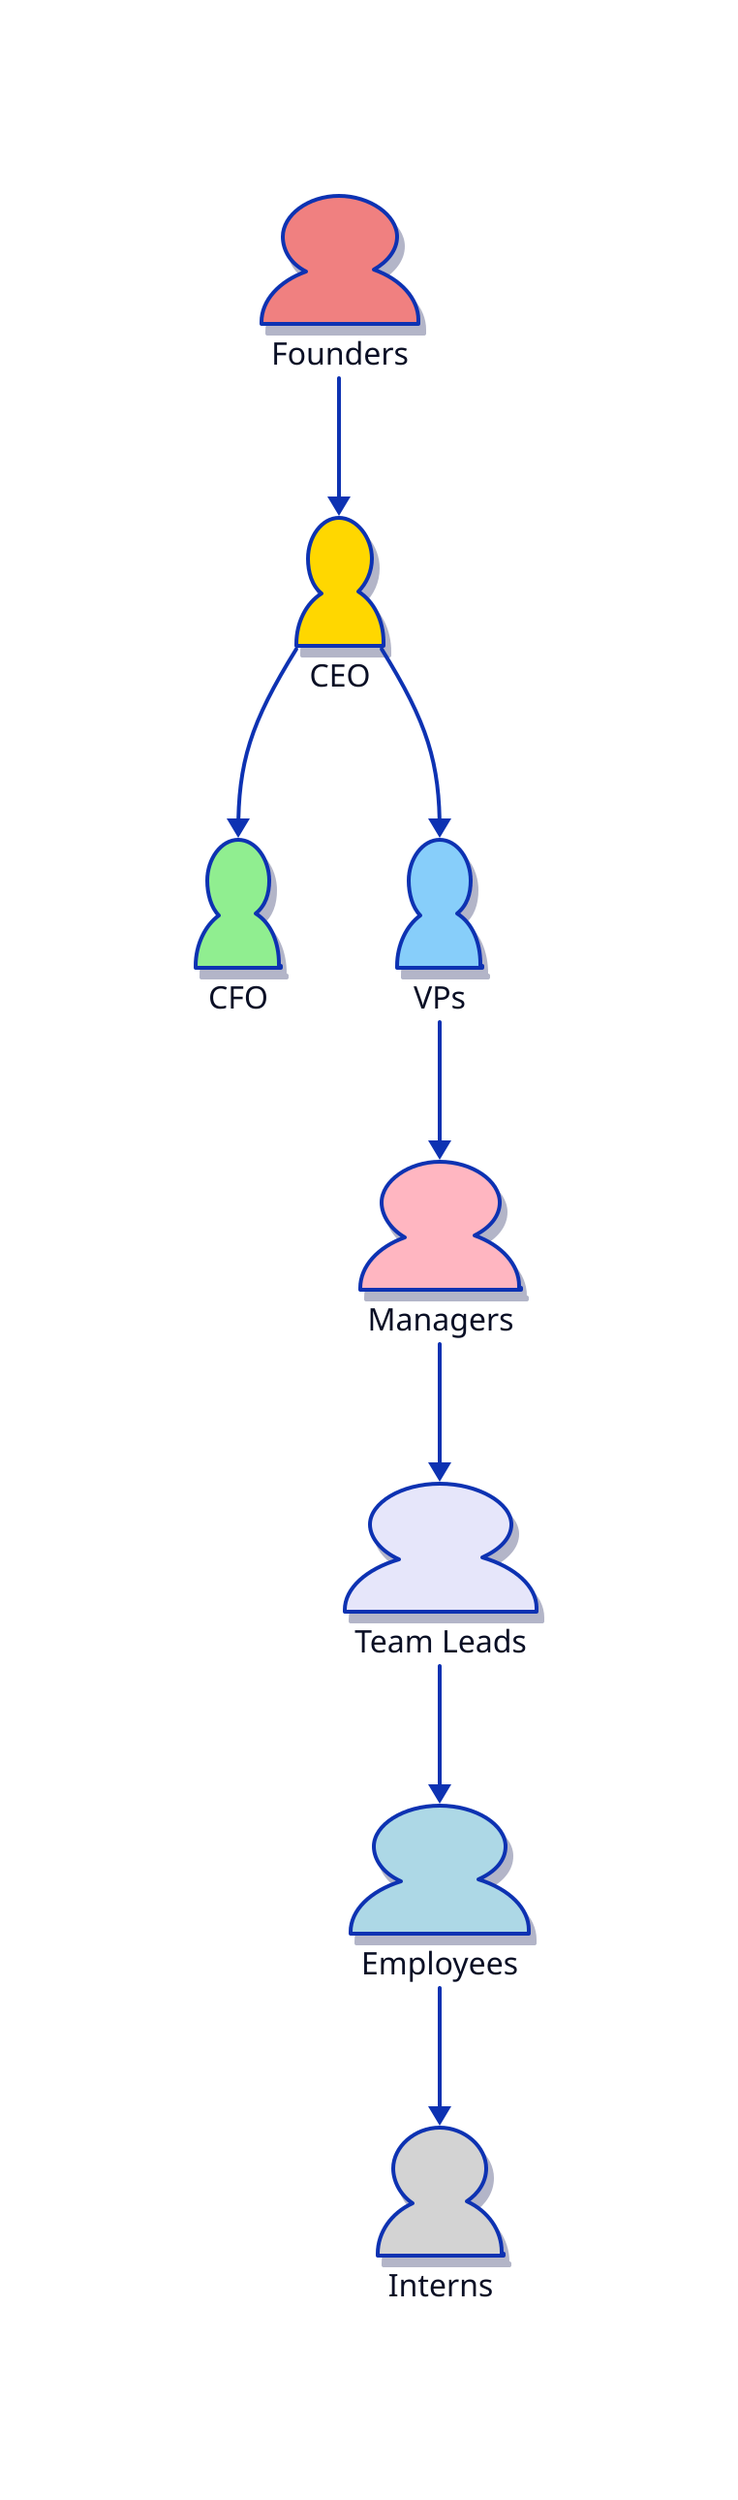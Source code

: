 direction: down

founders: {
  shape: person
  style: {
    fill: lightcoral
    shadow: true
  }
  label: "Founders"
}

ceo: {
  shape: person
  style: {
    fill: gold
    shadow: true
  }
  label: "CEO"
}

cfo: {
  shape: person
  style: {
    fill: lightgreen
    shadow: true
  }
  label: "CFO"
}

vp: {
  shape: person
  style: {
    fill: lightskyblue
    shadow: true
  }
  label: "VPs"
}

managers: {
  shape: person
  style: {
    fill: lightpink
    shadow: true
  }
  label: "Managers"
}

team_leads: {
  shape: person
  style: {
    fill: lavender
    shadow: true
  }
  label: "Team Leads"
}

employees: {
  shape: person
  style: {
    fill: lightblue
    shadow: true
  }
  label: "Employees"
}

interns: {
  shape: person
  style: {
    fill: lightgray
    shadow: true
  }
  label: "Interns"
}

founders -> ceo
ceo -> cfo
ceo -> vp
vp -> managers
managers -> team_leads
team_leads -> employees
employees -> interns